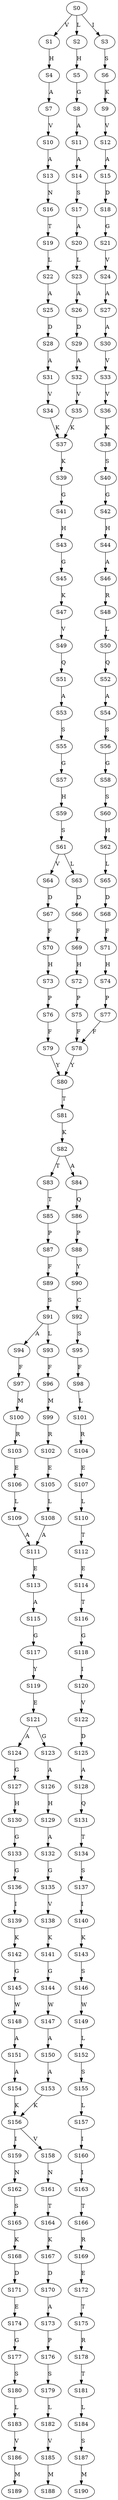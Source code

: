 strict digraph  {
	S0 -> S1 [ label = V ];
	S0 -> S2 [ label = L ];
	S0 -> S3 [ label = I ];
	S1 -> S4 [ label = H ];
	S2 -> S5 [ label = H ];
	S3 -> S6 [ label = S ];
	S4 -> S7 [ label = A ];
	S5 -> S8 [ label = G ];
	S6 -> S9 [ label = K ];
	S7 -> S10 [ label = V ];
	S8 -> S11 [ label = A ];
	S9 -> S12 [ label = V ];
	S10 -> S13 [ label = A ];
	S11 -> S14 [ label = A ];
	S12 -> S15 [ label = A ];
	S13 -> S16 [ label = N ];
	S14 -> S17 [ label = S ];
	S15 -> S18 [ label = D ];
	S16 -> S19 [ label = T ];
	S17 -> S20 [ label = A ];
	S18 -> S21 [ label = G ];
	S19 -> S22 [ label = L ];
	S20 -> S23 [ label = L ];
	S21 -> S24 [ label = V ];
	S22 -> S25 [ label = A ];
	S23 -> S26 [ label = A ];
	S24 -> S27 [ label = A ];
	S25 -> S28 [ label = D ];
	S26 -> S29 [ label = D ];
	S27 -> S30 [ label = A ];
	S28 -> S31 [ label = A ];
	S29 -> S32 [ label = A ];
	S30 -> S33 [ label = V ];
	S31 -> S34 [ label = V ];
	S32 -> S35 [ label = V ];
	S33 -> S36 [ label = V ];
	S34 -> S37 [ label = K ];
	S35 -> S37 [ label = K ];
	S36 -> S38 [ label = K ];
	S37 -> S39 [ label = K ];
	S38 -> S40 [ label = S ];
	S39 -> S41 [ label = G ];
	S40 -> S42 [ label = G ];
	S41 -> S43 [ label = H ];
	S42 -> S44 [ label = H ];
	S43 -> S45 [ label = G ];
	S44 -> S46 [ label = A ];
	S45 -> S47 [ label = K ];
	S46 -> S48 [ label = R ];
	S47 -> S49 [ label = V ];
	S48 -> S50 [ label = L ];
	S49 -> S51 [ label = Q ];
	S50 -> S52 [ label = Q ];
	S51 -> S53 [ label = A ];
	S52 -> S54 [ label = A ];
	S53 -> S55 [ label = S ];
	S54 -> S56 [ label = S ];
	S55 -> S57 [ label = G ];
	S56 -> S58 [ label = G ];
	S57 -> S59 [ label = H ];
	S58 -> S60 [ label = S ];
	S59 -> S61 [ label = S ];
	S60 -> S62 [ label = H ];
	S61 -> S63 [ label = L ];
	S61 -> S64 [ label = V ];
	S62 -> S65 [ label = L ];
	S63 -> S66 [ label = D ];
	S64 -> S67 [ label = D ];
	S65 -> S68 [ label = D ];
	S66 -> S69 [ label = F ];
	S67 -> S70 [ label = F ];
	S68 -> S71 [ label = F ];
	S69 -> S72 [ label = H ];
	S70 -> S73 [ label = H ];
	S71 -> S74 [ label = H ];
	S72 -> S75 [ label = P ];
	S73 -> S76 [ label = P ];
	S74 -> S77 [ label = P ];
	S75 -> S78 [ label = F ];
	S76 -> S79 [ label = F ];
	S77 -> S78 [ label = F ];
	S78 -> S80 [ label = Y ];
	S79 -> S80 [ label = Y ];
	S80 -> S81 [ label = T ];
	S81 -> S82 [ label = K ];
	S82 -> S83 [ label = T ];
	S82 -> S84 [ label = A ];
	S83 -> S85 [ label = T ];
	S84 -> S86 [ label = Q ];
	S85 -> S87 [ label = P ];
	S86 -> S88 [ label = P ];
	S87 -> S89 [ label = F ];
	S88 -> S90 [ label = Y ];
	S89 -> S91 [ label = S ];
	S90 -> S92 [ label = C ];
	S91 -> S93 [ label = L ];
	S91 -> S94 [ label = A ];
	S92 -> S95 [ label = S ];
	S93 -> S96 [ label = F ];
	S94 -> S97 [ label = F ];
	S95 -> S98 [ label = F ];
	S96 -> S99 [ label = M ];
	S97 -> S100 [ label = M ];
	S98 -> S101 [ label = L ];
	S99 -> S102 [ label = R ];
	S100 -> S103 [ label = R ];
	S101 -> S104 [ label = R ];
	S102 -> S105 [ label = E ];
	S103 -> S106 [ label = E ];
	S104 -> S107 [ label = E ];
	S105 -> S108 [ label = L ];
	S106 -> S109 [ label = L ];
	S107 -> S110 [ label = L ];
	S108 -> S111 [ label = A ];
	S109 -> S111 [ label = A ];
	S110 -> S112 [ label = T ];
	S111 -> S113 [ label = E ];
	S112 -> S114 [ label = E ];
	S113 -> S115 [ label = A ];
	S114 -> S116 [ label = T ];
	S115 -> S117 [ label = G ];
	S116 -> S118 [ label = G ];
	S117 -> S119 [ label = Y ];
	S118 -> S120 [ label = I ];
	S119 -> S121 [ label = E ];
	S120 -> S122 [ label = V ];
	S121 -> S123 [ label = G ];
	S121 -> S124 [ label = A ];
	S122 -> S125 [ label = D ];
	S123 -> S126 [ label = A ];
	S124 -> S127 [ label = G ];
	S125 -> S128 [ label = A ];
	S126 -> S129 [ label = H ];
	S127 -> S130 [ label = H ];
	S128 -> S131 [ label = Q ];
	S129 -> S132 [ label = A ];
	S130 -> S133 [ label = G ];
	S131 -> S134 [ label = T ];
	S132 -> S135 [ label = G ];
	S133 -> S136 [ label = G ];
	S134 -> S137 [ label = S ];
	S135 -> S138 [ label = V ];
	S136 -> S139 [ label = I ];
	S137 -> S140 [ label = I ];
	S138 -> S141 [ label = K ];
	S139 -> S142 [ label = K ];
	S140 -> S143 [ label = K ];
	S141 -> S144 [ label = G ];
	S142 -> S145 [ label = G ];
	S143 -> S146 [ label = S ];
	S144 -> S147 [ label = W ];
	S145 -> S148 [ label = W ];
	S146 -> S149 [ label = W ];
	S147 -> S150 [ label = A ];
	S148 -> S151 [ label = A ];
	S149 -> S152 [ label = L ];
	S150 -> S153 [ label = A ];
	S151 -> S154 [ label = A ];
	S152 -> S155 [ label = S ];
	S153 -> S156 [ label = K ];
	S154 -> S156 [ label = K ];
	S155 -> S157 [ label = L ];
	S156 -> S158 [ label = V ];
	S156 -> S159 [ label = I ];
	S157 -> S160 [ label = I ];
	S158 -> S161 [ label = N ];
	S159 -> S162 [ label = N ];
	S160 -> S163 [ label = I ];
	S161 -> S164 [ label = T ];
	S162 -> S165 [ label = S ];
	S163 -> S166 [ label = T ];
	S164 -> S167 [ label = K ];
	S165 -> S168 [ label = K ];
	S166 -> S169 [ label = R ];
	S167 -> S170 [ label = D ];
	S168 -> S171 [ label = D ];
	S169 -> S172 [ label = E ];
	S170 -> S173 [ label = A ];
	S171 -> S174 [ label = E ];
	S172 -> S175 [ label = T ];
	S173 -> S176 [ label = P ];
	S174 -> S177 [ label = G ];
	S175 -> S178 [ label = R ];
	S176 -> S179 [ label = S ];
	S177 -> S180 [ label = S ];
	S178 -> S181 [ label = T ];
	S179 -> S182 [ label = L ];
	S180 -> S183 [ label = L ];
	S181 -> S184 [ label = L ];
	S182 -> S185 [ label = V ];
	S183 -> S186 [ label = V ];
	S184 -> S187 [ label = S ];
	S185 -> S188 [ label = M ];
	S186 -> S189 [ label = M ];
	S187 -> S190 [ label = M ];
}
